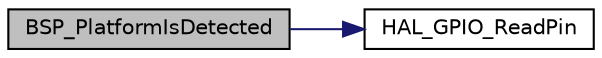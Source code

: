 digraph "BSP_PlatformIsDetected"
{
 // LATEX_PDF_SIZE
  edge [fontname="Helvetica",fontsize="10",labelfontname="Helvetica",labelfontsize="10"];
  node [fontname="Helvetica",fontsize="10",shape=record];
  rankdir="LR";
  Node1 [label="BSP_PlatformIsDetected",height=0.2,width=0.4,color="black", fillcolor="grey75", style="filled", fontcolor="black",tooltip=" "];
  Node1 -> Node2 [color="midnightblue",fontsize="10",style="solid"];
  Node2 [label="HAL_GPIO_ReadPin",height=0.2,width=0.4,color="black", fillcolor="white", style="filled",URL="$group___g_p_i_o___exported___functions___group2.html#gaf2b819ea6551319ddd5670db318d2e4e",tooltip=" "];
}

